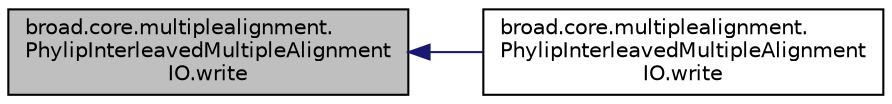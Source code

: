 digraph "broad.core.multiplealignment.PhylipInterleavedMultipleAlignmentIO.write"
{
  edge [fontname="Helvetica",fontsize="10",labelfontname="Helvetica",labelfontsize="10"];
  node [fontname="Helvetica",fontsize="10",shape=record];
  rankdir="LR";
  Node1 [label="broad.core.multiplealignment.\lPhylipInterleavedMultipleAlignment\lIO.write",height=0.2,width=0.4,color="black", fillcolor="grey75", style="filled" fontcolor="black"];
  Node1 -> Node2 [dir="back",color="midnightblue",fontsize="10",style="solid"];
  Node2 [label="broad.core.multiplealignment.\lPhylipInterleavedMultipleAlignment\lIO.write",height=0.2,width=0.4,color="black", fillcolor="white", style="filled",URL="$classbroad_1_1core_1_1multiplealignment_1_1_phylip_interleaved_multiple_alignment_i_o.html#a3cef7c3cf8c814816a0d4c0855323f36"];
}
